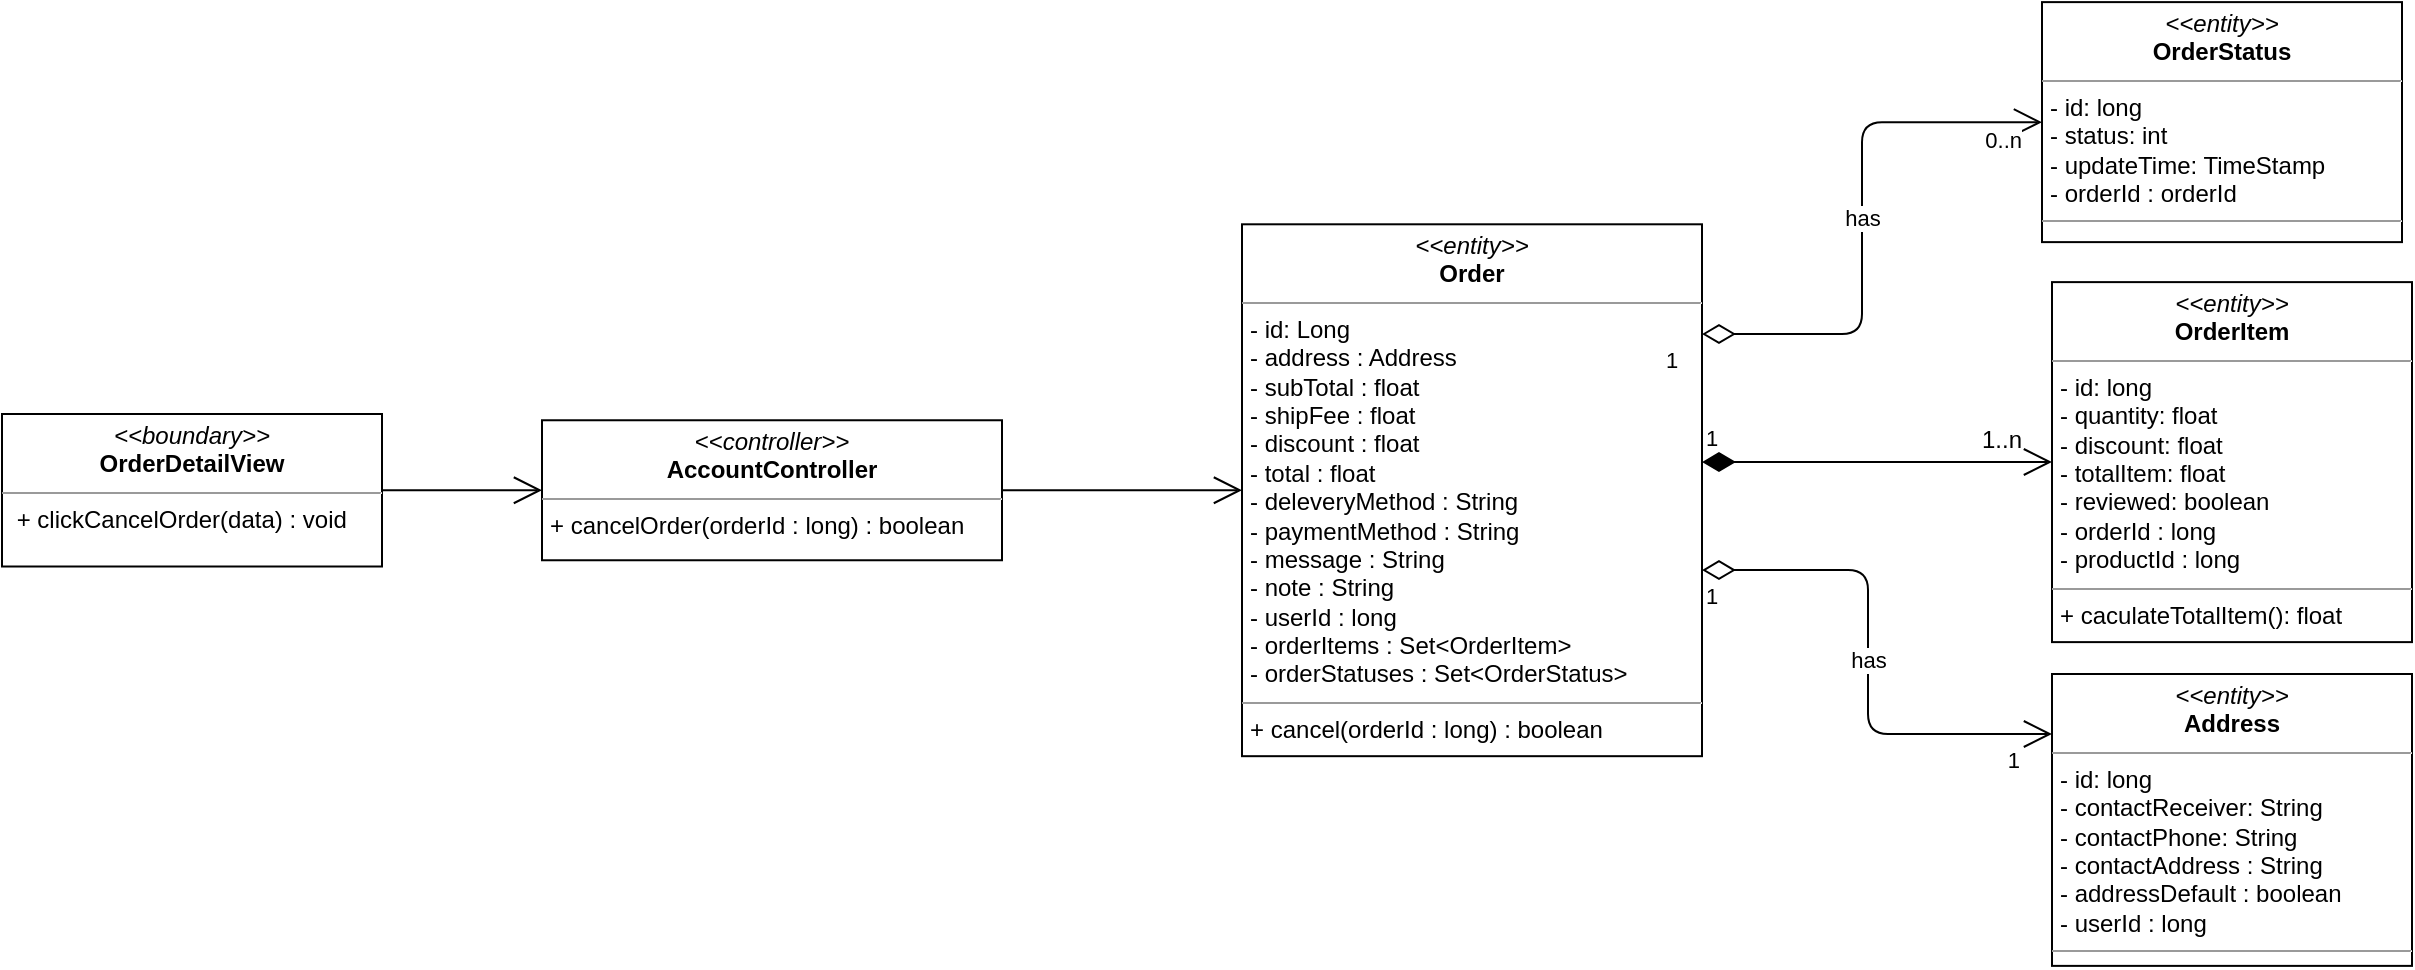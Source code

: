 <mxfile version="14.7.0" type="device"><diagram id="C5RBs43oDa-KdzZeNtuy" name="Page-1"><mxGraphModel dx="1108" dy="1594" grid="1" gridSize="10" guides="1" tooltips="1" connect="1" arrows="1" fold="1" page="1" pageScale="1" pageWidth="827" pageHeight="1169" math="0" shadow="0"><root><mxCell id="WIyWlLk6GJQsqaUBKTNV-0"/><mxCell id="WIyWlLk6GJQsqaUBKTNV-1" parent="WIyWlLk6GJQsqaUBKTNV-0"/><mxCell id="NlGr89s5zLIfCeM1aNZ--0" value="&lt;p style=&quot;margin: 0px ; margin-top: 4px ; text-align: center&quot;&gt;&lt;i&gt;&amp;lt;&amp;lt;boundary&amp;gt;&amp;gt;&lt;/i&gt;&lt;br&gt;&lt;b&gt;OrderDetailView&lt;/b&gt;&lt;/p&gt;&lt;hr size=&quot;1&quot;&gt;&lt;p style=&quot;margin: 0px ; margin-left: 4px&quot;&gt;&lt;span&gt;&amp;nbsp;&lt;/span&gt;&lt;span&gt;+ clickCancelOrder(data) : void&lt;/span&gt;&lt;/p&gt;" style="verticalAlign=top;align=left;overflow=fill;fontSize=12;fontFamily=Helvetica;html=1;" parent="WIyWlLk6GJQsqaUBKTNV-1" vertex="1"><mxGeometry x="340" y="160" width="190" height="76.25" as="geometry"/></mxCell><mxCell id="NlGr89s5zLIfCeM1aNZ--1" value="" style="endArrow=open;endFill=1;endSize=12;html=1;exitX=1;exitY=0.5;exitDx=0;exitDy=0;" parent="WIyWlLk6GJQsqaUBKTNV-1" source="NlGr89s5zLIfCeM1aNZ--0" target="NlGr89s5zLIfCeM1aNZ--2" edge="1"><mxGeometry width="160" relative="1" as="geometry"><mxPoint x="310" y="220" as="sourcePoint"/><mxPoint x="280" y="197.5" as="targetPoint"/></mxGeometry></mxCell><mxCell id="NlGr89s5zLIfCeM1aNZ--2" value="&lt;p style=&quot;margin: 0px ; margin-top: 4px ; text-align: center&quot;&gt;&lt;i&gt;&amp;lt;&amp;lt;controller&amp;gt;&amp;gt;&lt;/i&gt;&lt;br&gt;&lt;b&gt;AccountController&lt;/b&gt;&lt;/p&gt;&lt;hr size=&quot;1&quot;&gt;&lt;p style=&quot;margin: 0px ; margin-left: 4px&quot;&gt;+ cancelOrder(orderId : long) : boolean&lt;br&gt;&lt;/p&gt;" style="verticalAlign=top;align=left;overflow=fill;fontSize=12;fontFamily=Helvetica;html=1;" parent="WIyWlLk6GJQsqaUBKTNV-1" vertex="1"><mxGeometry x="610" y="163.13" width="230" height="70" as="geometry"/></mxCell><mxCell id="NlGr89s5zLIfCeM1aNZ--3" value="" style="endArrow=open;endFill=1;endSize=12;html=1;" parent="WIyWlLk6GJQsqaUBKTNV-1" source="NlGr89s5zLIfCeM1aNZ--2" target="NlGr89s5zLIfCeM1aNZ--10" edge="1"><mxGeometry width="160" relative="1" as="geometry"><mxPoint x="670" y="190" as="sourcePoint"/><mxPoint x="555" y="198.125" as="targetPoint"/></mxGeometry></mxCell><mxCell id="NlGr89s5zLIfCeM1aNZ--4" value="&lt;p style=&quot;margin: 0px ; margin-top: 4px ; text-align: center&quot;&gt;&lt;i&gt;&amp;lt;&amp;lt;entity&amp;gt;&amp;gt;&lt;/i&gt;&lt;br&gt;&lt;b&gt;Address&lt;/b&gt;&lt;/p&gt;&lt;hr size=&quot;1&quot;&gt;&lt;p style=&quot;margin: 0px ; margin-left: 4px&quot;&gt;- id: long&lt;/p&gt;&lt;p style=&quot;margin: 0px ; margin-left: 4px&quot;&gt;- contactReceiver: String&lt;br&gt;- contactPhone: String&lt;/p&gt;&lt;p style=&quot;margin: 0px ; margin-left: 4px&quot;&gt;- contactAddress : String&lt;/p&gt;&lt;p style=&quot;margin: 0px ; margin-left: 4px&quot;&gt;- addressDefault : boolean&lt;/p&gt;&lt;p style=&quot;margin: 0px ; margin-left: 4px&quot;&gt;- userId : long&lt;/p&gt;&lt;hr size=&quot;1&quot;&gt;&lt;p style=&quot;margin: 0px ; margin-left: 4px&quot;&gt;&lt;br&gt;&lt;/p&gt;" style="verticalAlign=top;align=left;overflow=fill;fontSize=12;fontFamily=Helvetica;html=1;" parent="WIyWlLk6GJQsqaUBKTNV-1" vertex="1"><mxGeometry x="1365" y="290" width="180" height="145.94" as="geometry"/></mxCell><mxCell id="NlGr89s5zLIfCeM1aNZ--5" value="&lt;p style=&quot;margin: 0px ; margin-top: 4px ; text-align: center&quot;&gt;&lt;i&gt;&amp;lt;&amp;lt;entity&amp;gt;&amp;gt;&lt;/i&gt;&lt;br&gt;&lt;b&gt;OrderItem&lt;/b&gt;&lt;/p&gt;&lt;hr size=&quot;1&quot;&gt;&lt;p style=&quot;margin: 0px ; margin-left: 4px&quot;&gt;- id: long&lt;/p&gt;&lt;p style=&quot;margin: 0px ; margin-left: 4px&quot;&gt;- quantity: float&lt;br&gt;- discount: float&lt;/p&gt;&lt;p style=&quot;margin: 0px ; margin-left: 4px&quot;&gt;- totalItem: float&lt;/p&gt;&lt;p style=&quot;margin: 0px ; margin-left: 4px&quot;&gt;- reviewed: boolean&lt;/p&gt;&lt;p style=&quot;margin: 0px ; margin-left: 4px&quot;&gt;- orderId : long&lt;/p&gt;&lt;p style=&quot;margin: 0px ; margin-left: 4px&quot;&gt;- productId : long&lt;/p&gt;&lt;hr size=&quot;1&quot;&gt;&lt;p style=&quot;margin: 0px ; margin-left: 4px&quot;&gt;+ caculateTotalItem(): float&lt;br&gt;&lt;/p&gt;" style="verticalAlign=top;align=left;overflow=fill;fontSize=12;fontFamily=Helvetica;html=1;" parent="WIyWlLk6GJQsqaUBKTNV-1" vertex="1"><mxGeometry x="1365" y="94.06" width="180" height="180" as="geometry"/></mxCell><mxCell id="NlGr89s5zLIfCeM1aNZ--6" value="&lt;p style=&quot;margin: 0px ; margin-top: 4px ; text-align: center&quot;&gt;&lt;i&gt;&amp;lt;&amp;lt;entity&amp;gt;&amp;gt;&lt;/i&gt;&lt;br&gt;&lt;b&gt;OrderStatus&lt;/b&gt;&lt;/p&gt;&lt;hr size=&quot;1&quot;&gt;&lt;p style=&quot;margin: 0px ; margin-left: 4px&quot;&gt;- id: long&lt;/p&gt;&lt;p style=&quot;margin: 0px ; margin-left: 4px&quot;&gt;- status: int&lt;br&gt;- updateTime: TimeStamp&lt;/p&gt;&lt;p style=&quot;margin: 0px ; margin-left: 4px&quot;&gt;- orderId : orderId&lt;/p&gt;&lt;hr size=&quot;1&quot;&gt;&lt;p style=&quot;margin: 0px ; margin-left: 4px&quot;&gt;&lt;br&gt;&lt;/p&gt;" style="verticalAlign=top;align=left;overflow=fill;fontSize=12;fontFamily=Helvetica;html=1;" parent="WIyWlLk6GJQsqaUBKTNV-1" vertex="1"><mxGeometry x="1360" y="-45.94" width="180" height="120" as="geometry"/></mxCell><mxCell id="NlGr89s5zLIfCeM1aNZ--7" value="has" style="endArrow=open;html=1;endSize=12;startArrow=diamondThin;startSize=14;startFill=0;edgeStyle=orthogonalEdgeStyle;exitX=1;exitY=0.65;exitDx=0;exitDy=0;exitPerimeter=0;" parent="WIyWlLk6GJQsqaUBKTNV-1" source="NlGr89s5zLIfCeM1aNZ--10" target="NlGr89s5zLIfCeM1aNZ--4" edge="1"><mxGeometry relative="1" as="geometry"><mxPoint x="1210" y="240" as="sourcePoint"/><mxPoint x="1210" y="194.06" as="targetPoint"/><Array as="points"><mxPoint x="1273" y="238"/><mxPoint x="1273" y="320"/></Array></mxGeometry></mxCell><mxCell id="NlGr89s5zLIfCeM1aNZ--8" value="1" style="edgeLabel;resizable=0;html=1;align=left;verticalAlign=top;" parent="NlGr89s5zLIfCeM1aNZ--7" connectable="0" vertex="1"><mxGeometry x="-1" relative="1" as="geometry"/></mxCell><mxCell id="NlGr89s5zLIfCeM1aNZ--9" value="1" style="edgeLabel;resizable=0;html=1;align=right;verticalAlign=top;" parent="NlGr89s5zLIfCeM1aNZ--7" connectable="0" vertex="1"><mxGeometry x="1" relative="1" as="geometry"><mxPoint x="-15" as="offset"/></mxGeometry></mxCell><mxCell id="NlGr89s5zLIfCeM1aNZ--10" value="&lt;p style=&quot;margin: 0px ; margin-top: 4px ; text-align: center&quot;&gt;&lt;i&gt;&amp;lt;&amp;lt;entity&amp;gt;&amp;gt;&lt;/i&gt;&lt;br&gt;&lt;b&gt;Order&lt;/b&gt;&lt;/p&gt;&lt;hr size=&quot;1&quot;&gt;&lt;p style=&quot;margin: 0px ; margin-left: 4px&quot;&gt;- id: Long&lt;/p&gt;&lt;p style=&quot;margin: 0px 0px 0px 4px&quot;&gt;- address : Address&lt;/p&gt;&lt;p style=&quot;margin: 0px 0px 0px 4px&quot;&gt;- subTotal : float&lt;/p&gt;&lt;p style=&quot;margin: 0px 0px 0px 4px&quot;&gt;- shipFee : float&lt;/p&gt;&lt;p style=&quot;margin: 0px 0px 0px 4px&quot;&gt;- discount : float&lt;/p&gt;&lt;p style=&quot;margin: 0px 0px 0px 4px&quot;&gt;- total : float&lt;/p&gt;&lt;p style=&quot;margin: 0px 0px 0px 4px&quot;&gt;- deleveryMethod : String&lt;/p&gt;&lt;p style=&quot;margin: 0px 0px 0px 4px&quot;&gt;- paymentMethod : String&lt;/p&gt;&lt;p style=&quot;margin: 0px 0px 0px 4px&quot;&gt;- message : String&lt;/p&gt;&lt;p style=&quot;margin: 0px 0px 0px 4px&quot;&gt;- note : String&lt;/p&gt;&lt;p style=&quot;margin: 0px 0px 0px 4px&quot;&gt;- userId : long&lt;/p&gt;&lt;p style=&quot;margin: 0px 0px 0px 4px&quot;&gt;- orderItems : Set&amp;lt;OrderItem&amp;gt;&lt;/p&gt;&lt;p style=&quot;margin: 0px 0px 0px 4px&quot;&gt;- orderStatuses : Set&amp;lt;OrderStatus&amp;gt;&lt;/p&gt;&lt;hr size=&quot;1&quot;&gt;&lt;p style=&quot;margin: 0px ; margin-left: 4px&quot;&gt;+ cancel(orderId : long) : boolean&lt;/p&gt;" style="verticalAlign=top;align=left;overflow=fill;fontSize=12;fontFamily=Helvetica;html=1;" parent="WIyWlLk6GJQsqaUBKTNV-1" vertex="1"><mxGeometry x="960" y="65.15" width="230" height="265.94" as="geometry"/></mxCell><mxCell id="NlGr89s5zLIfCeM1aNZ--11" value="has" style="endArrow=open;html=1;endSize=12;startArrow=diamondThin;startSize=14;startFill=0;edgeStyle=orthogonalEdgeStyle;" parent="WIyWlLk6GJQsqaUBKTNV-1" source="NlGr89s5zLIfCeM1aNZ--10" edge="1"><mxGeometry relative="1" as="geometry"><mxPoint x="1170" y="143" as="sourcePoint"/><mxPoint x="1360" y="14.1" as="targetPoint"/><Array as="points"><mxPoint x="1270" y="120"/><mxPoint x="1270" y="14"/></Array></mxGeometry></mxCell><mxCell id="NlGr89s5zLIfCeM1aNZ--12" value="1" style="edgeLabel;resizable=0;html=1;align=left;verticalAlign=top;" parent="NlGr89s5zLIfCeM1aNZ--11" connectable="0" vertex="1"><mxGeometry x="-1" relative="1" as="geometry"><mxPoint x="-20" as="offset"/></mxGeometry></mxCell><mxCell id="NlGr89s5zLIfCeM1aNZ--13" value="0..n" style="edgeLabel;resizable=0;html=1;align=right;verticalAlign=top;" parent="NlGr89s5zLIfCeM1aNZ--11" connectable="0" vertex="1"><mxGeometry x="1" relative="1" as="geometry"><mxPoint x="-10" y="-4" as="offset"/></mxGeometry></mxCell><mxCell id="NlGr89s5zLIfCeM1aNZ--14" value="1" style="endArrow=open;html=1;endSize=12;startArrow=diamondThin;startSize=14;startFill=1;edgeStyle=orthogonalEdgeStyle;align=left;verticalAlign=bottom;" parent="WIyWlLk6GJQsqaUBKTNV-1" source="NlGr89s5zLIfCeM1aNZ--10" edge="1"><mxGeometry x="-1" y="3" relative="1" as="geometry"><mxPoint x="1230" y="179" as="sourcePoint"/><mxPoint x="1365" y="184" as="targetPoint"/><Array as="points"><mxPoint x="1250" y="184"/><mxPoint x="1250" y="184"/></Array></mxGeometry></mxCell><mxCell id="N4gS2EQmc8d34lqgBbi1-0" value="1..n" style="text;html=1;strokeColor=none;fillColor=none;align=center;verticalAlign=middle;whiteSpace=wrap;rounded=0;" vertex="1" parent="WIyWlLk6GJQsqaUBKTNV-1"><mxGeometry x="1320" y="163.13" width="40" height="20" as="geometry"/></mxCell></root></mxGraphModel></diagram></mxfile>